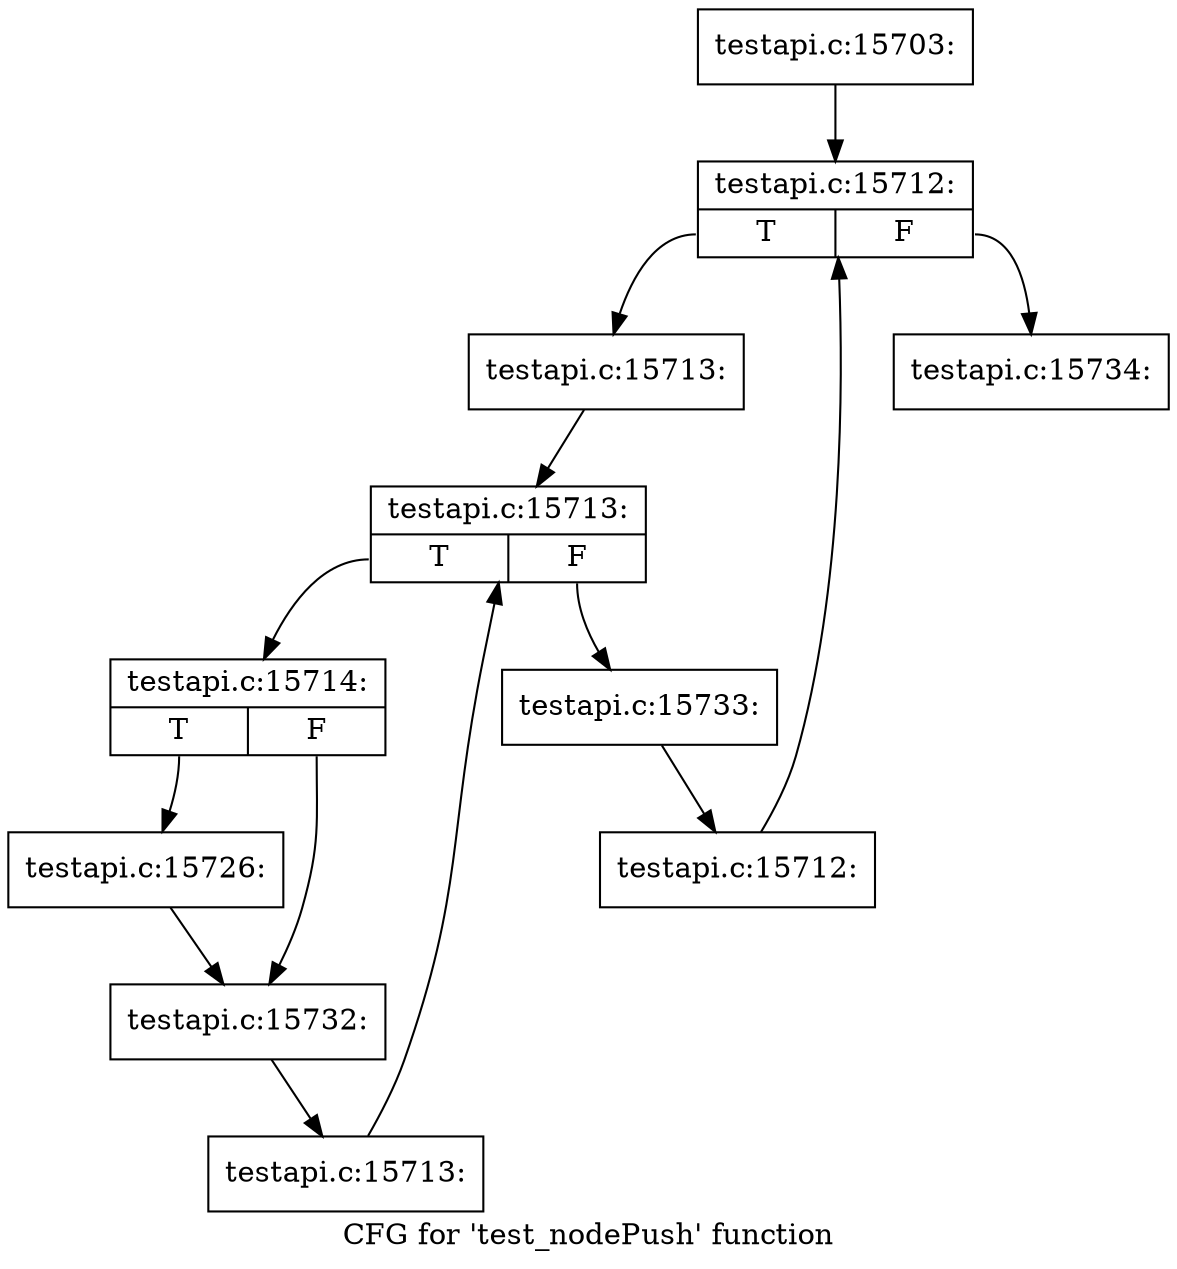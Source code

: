 digraph "CFG for 'test_nodePush' function" {
	label="CFG for 'test_nodePush' function";

	Node0x4900370 [shape=record,label="{testapi.c:15703:}"];
	Node0x4900370 -> Node0x490d200;
	Node0x490d200 [shape=record,label="{testapi.c:15712:|{<s0>T|<s1>F}}"];
	Node0x490d200:s0 -> Node0x490d4e0;
	Node0x490d200:s1 -> Node0x490d060;
	Node0x490d4e0 [shape=record,label="{testapi.c:15713:}"];
	Node0x490d4e0 -> Node0x490d8d0;
	Node0x490d8d0 [shape=record,label="{testapi.c:15713:|{<s0>T|<s1>F}}"];
	Node0x490d8d0:s0 -> Node0x490db50;
	Node0x490d8d0:s1 -> Node0x490d7b0;
	Node0x490db50 [shape=record,label="{testapi.c:15714:|{<s0>T|<s1>F}}"];
	Node0x490db50:s0 -> Node0x490eca0;
	Node0x490db50:s1 -> Node0x490efd0;
	Node0x490eca0 [shape=record,label="{testapi.c:15726:}"];
	Node0x490eca0 -> Node0x490efd0;
	Node0x490efd0 [shape=record,label="{testapi.c:15732:}"];
	Node0x490efd0 -> Node0x490dac0;
	Node0x490dac0 [shape=record,label="{testapi.c:15713:}"];
	Node0x490dac0 -> Node0x490d8d0;
	Node0x490d7b0 [shape=record,label="{testapi.c:15733:}"];
	Node0x490d7b0 -> Node0x490d450;
	Node0x490d450 [shape=record,label="{testapi.c:15712:}"];
	Node0x490d450 -> Node0x490d200;
	Node0x490d060 [shape=record,label="{testapi.c:15734:}"];
}

